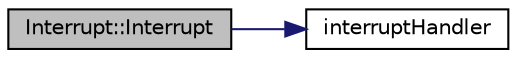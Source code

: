 digraph G
{
  edge [fontname="Helvetica",fontsize="10",labelfontname="Helvetica",labelfontsize="10"];
  node [fontname="Helvetica",fontsize="10",shape=record];
  rankdir=LR;
  Node1 [label="Interrupt::Interrupt",height=0.2,width=0.4,color="black", fillcolor="grey75", style="filled" fontcolor="black"];
  Node1 -> Node2 [color="midnightblue",fontsize="10",style="solid",fontname="Helvetica"];
  Node2 [label="interruptHandler",height=0.2,width=0.4,color="black", fillcolor="white", style="filled",URL="$_interrupt_8cpp.html#a09e69bacd003c646204495e2b250b990"];
}
